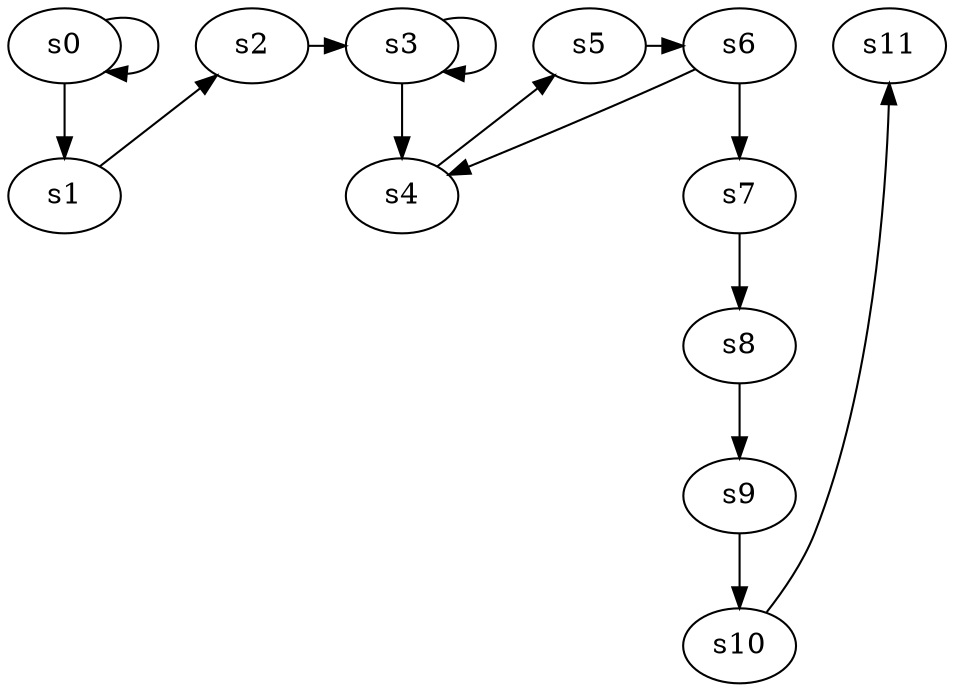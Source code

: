 digraph game_0169_chain_12 {
    s0 [name="s0", player=0];
    s1 [name="s1", player=1];
    s2 [name="s2", player=0];
    s3 [name="s3", player=1];
    s4 [name="s4", player=0, target=1];
    s5 [name="s5", player=1];
    s6 [name="s6", player=0];
    s7 [name="s7", player=1, target=1];
    s8 [name="s8", player=0, target=1];
    s9 [name="s9", player=1];
    s10 [name="s10", player=0];
    s11 [name="s11", player=1, target=1];

    s0 -> s1;
    s1 -> s2 [constraint="time == 18"];
    s2 -> s3 [constraint="time == 2 || time == 19"];
    s3 -> s4;
    s4 -> s5 [constraint="time % 4 == 2"];
    s5 -> s6 [constraint="time == 5 || time == 6 || time == 7 || time == 19"];
    s6 -> s7;
    s7 -> s8;
    s8 -> s9;
    s9 -> s10;
    s10 -> s11 [constraint="time % 2 == 0"];
    s0 -> s0 [constraint="time % 4 == 0"];
    s3 -> s3 [constraint="time % 4 == 0"];
    s6 -> s4 [constraint="!(time % 3 == 0)"];
}
